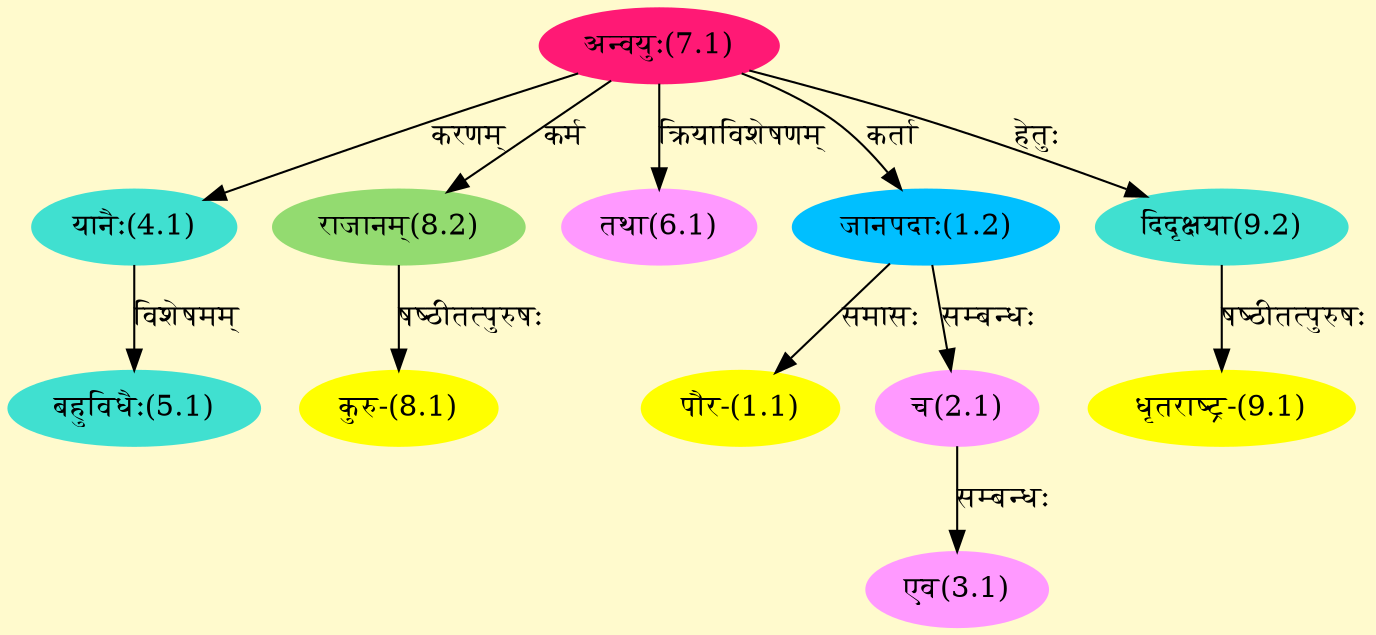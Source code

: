 digraph G{
rankdir=BT;
 compound=true;
 bgcolor="lemonchiffon1";
Node1_1 [style=filled, color="#FFFF00" label = "पौर-(1.1)"]
Node1_2 [style=filled, color="#00BFFF" label = "जानपदाः(1.2)"]
Node7_1 [style=filled, color="#FF1975" label = "अन्वयुः(7.1)"]
Node2_1 [style=filled, color="#FF99FF" label = "च(2.1)"]
Node3_1 [style=filled, color="#FF99FF" label = "एव(3.1)"]
Node4_1 [style=filled, color="#40E0D0" label = "यानैः(4.1)"]
Node5_1 [style=filled, color="#40E0D0" label = "बहुविधैः(5.1)"]
Node6_1 [style=filled, color="#FF99FF" label = "तथा(6.1)"]
Node8_1 [style=filled, color="#FFFF00" label = "कुरु-(8.1)"]
Node8_2 [style=filled, color="#93DB70" label = "राजानम्(8.2)"]
Node9_1 [style=filled, color="#FFFF00" label = "धृतराष्ट्र-(9.1)"]
Node9_2 [style=filled, color="#40E0D0" label = "दिदृक्षया(9.2)"]
/* Start of Relations section */

Node1_1 -> Node1_2 [  label="समासः"  dir="back" ]
Node1_2 -> Node7_1 [  label="कर्ता"  dir="back" ]
Node2_1 -> Node1_2 [  label="सम्बन्धः"  dir="back" ]
Node3_1 -> Node2_1 [  label="सम्बन्धः"  dir="back" ]
Node4_1 -> Node7_1 [  label="करणम्"  dir="back" ]
Node5_1 -> Node4_1 [  label="विशेषमम्"  dir="back" ]
Node6_1 -> Node7_1 [  label="क्रियाविशेषणम्"  dir="back" ]
Node8_1 -> Node8_2 [  label="षष्ठीतत्पुरुषः"  dir="back" ]
Node8_2 -> Node7_1 [  label="कर्म"  dir="back" ]
Node9_1 -> Node9_2 [  label="षष्ठीतत्पुरुषः"  dir="back" ]
Node9_2 -> Node7_1 [  label="हेतुः"  dir="back" ]
}
